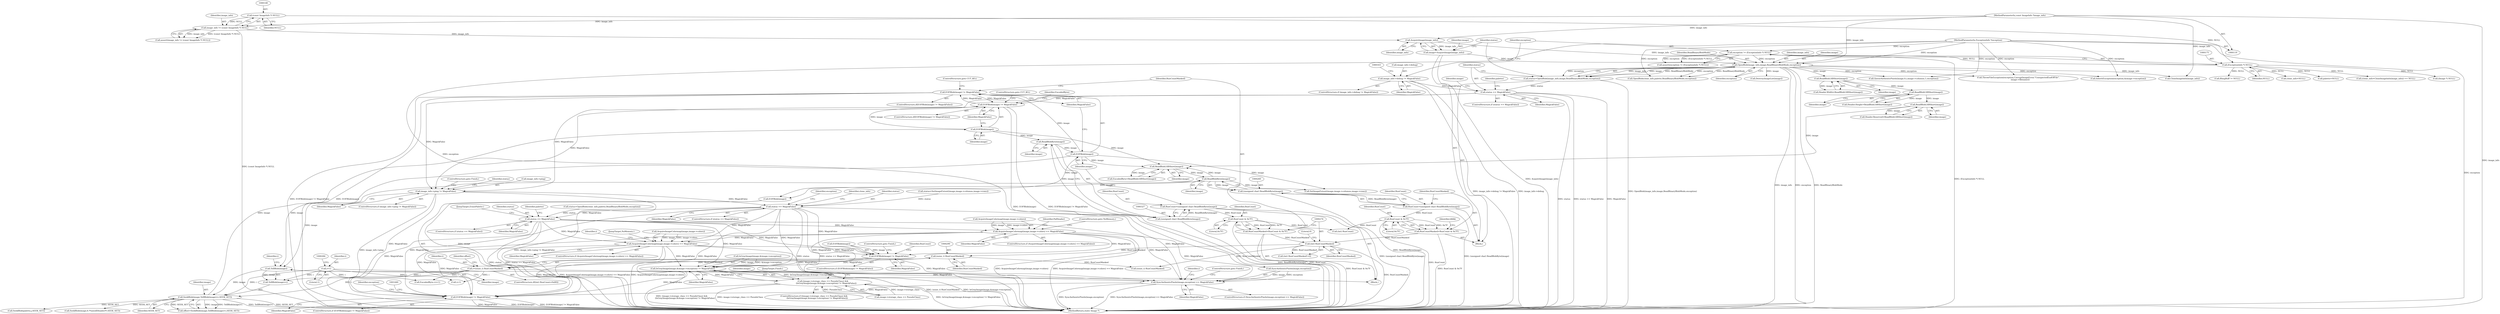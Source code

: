 digraph "0_ImageMagick_f6e9d0d9955e85bdd7540b251cd50d598dacc5e6_7@pointer" {
"1000426" [label="(Call,image_info->ping != MagickFalse)"];
"1000331" [label="(Call,EOFBlob(image) != MagickFalse)"];
"1000332" [label="(Call,EOFBlob(image))"];
"1000328" [label="(Call,ReadBlobByte(image))"];
"1000310" [label="(Call,EOFBlob(image))"];
"1000294" [label="(Call,SeekBlob(image,TellBlob(image)+i,SEEK_SET))"];
"1000297" [label="(Call,TellBlob(image))"];
"1000261" [label="(Call,ReadBlobByte(image))"];
"1000255" [label="(Call,ReadBlobLSBShort(image))"];
"1000229" [label="(Call,ReadBlobLSBShort(image))"];
"1000223" [label="(Call,ReadBlobLSBShort(image))"];
"1000217" [label="(Call,ReadBlobLSBShort(image))"];
"1000189" [label="(Call,OpenBlob(image_info,image,ReadBinaryBlobMode,exception))"];
"1000185" [label="(Call,AcquireImage(image_info))"];
"1000145" [label="(Call,image_info != (const ImageInfo *) NULL)"];
"1000120" [label="(MethodParameterIn,const ImageInfo *image_info)"];
"1000147" [label="(Call,(const ImageInfo *) NULL)"];
"1000183" [label="(Call,image=AcquireImage(image_info))"];
"1000172" [label="(Call,exception != (ExceptionInfo *) NULL)"];
"1000121" [label="(MethodParameterIn,ExceptionInfo *exception)"];
"1000174" [label="(Call,(ExceptionInfo *) NULL)"];
"1000287" [label="(Call,i=(ssize_t) RunCountMasked)"];
"1000289" [label="(Call,(ssize_t) RunCountMasked)"];
"1000273" [label="(Call,(int) RunCountMasked)"];
"1000263" [label="(Call,RunCountMasked=RunCount & 0x7F)"];
"1000265" [label="(Call,RunCount & 0x7F)"];
"1000257" [label="(Call,RunCount=(unsigned char) ReadBlobByte(image))"];
"1000259" [label="(Call,(unsigned char) ReadBlobByte(image))"];
"1000336" [label="(Call,RunCountMasked=RunCount & 0x7F)"];
"1000338" [label="(Call,RunCount & 0x7F)"];
"1000324" [label="(Call,RunCount=(unsigned char) ReadBlobByte(image))"];
"1000326" [label="(Call,(unsigned char) ReadBlobByte(image))"];
"1000278" [label="(Call,i=1)"];
"1000309" [label="(Call,EOFBlob(image) != MagickFalse)"];
"1000195" [label="(Call,status == MagickFalse)"];
"1000187" [label="(Call,status=OpenBlob(image_info,image,ReadBinaryBlobMode,exception))"];
"1000157" [label="(Call,image_info->debug != MagickFalse)"];
"1000443" [label="(Call,status == MagickFalse)"];
"1000618" [label="(Call,status == MagickFalse)"];
"1000747" [label="(Call,AcquireImageColormap(image,image->colors) == MagickFalse)"];
"1001010" [label="(Call,AcquireImageColormap(image,image->colors) == MagickFalse)"];
"1001205" [label="(Call,EOFBlob(image) != MagickFalse)"];
"1001242" [label="(Call,IsGrayImage(image,&image->exception) != MagickFalse)"];
"1001236" [label="(Call,(image->storage_class == PseudoClass) &&\n          (IsGrayImage(image,&image->exception) != MagickFalse))"];
"1001394" [label="(Call,SyncAuthenticPixels(image,exception) == MagickFalse)"];
"1001428" [label="(Call,EOFBlob(image) != MagickFalse)"];
"1000618" [label="(Call,status == MagickFalse)"];
"1000281" [label="(ControlStructure,if((int) RunCount<0x80))"];
"1000321" [label="(Call,(ssize_t) RunCountMasked)"];
"1001206" [label="(Call,EOFBlob(image))"];
"1001009" [label="(ControlStructure,if (AcquireImageColormap(image,image->colors) == MagickFalse))"];
"1000273" [label="(Call,(int) RunCountMasked)"];
"1000312" [label="(Identifier,MagickFalse)"];
"1000188" [label="(Identifier,status)"];
"1000622" [label="(JumpTarget,ErasePalette:)"];
"1000753" [label="(Identifier,MagickFalse)"];
"1001208" [label="(Identifier,MagickFalse)"];
"1001427" [label="(ControlStructure,if (EOFBlob(image) != MagickFalse))"];
"1000192" [label="(Identifier,ReadBinaryBlobMode)"];
"1001090" [label="(Call,SeekBlob(image,6 /*sizeof(Header)*/,SEEK_SET))"];
"1001010" [label="(Call,AcquireImageColormap(image,image->colors) == MagickFalse)"];
"1000183" [label="(Call,image=AcquireImage(image_info))"];
"1000425" [label="(ControlStructure,if (image_info->ping != MagickFalse))"];
"1000266" [label="(Identifier,RunCount)"];
"1000262" [label="(Identifier,image)"];
"1000219" [label="(Call,Header.Height=ReadBlobLSBShort(image))"];
"1001024" [label="(Identifier,i)"];
"1000443" [label="(Call,status == MagickFalse)"];
"1000291" [label="(Identifier,RunCountMasked)"];
"1000310" [label="(Call,EOFBlob(image))"];
"1001395" [label="(Call,SyncAuthenticPixels(image,exception))"];
"1001429" [label="(Call,EOFBlob(image))"];
"1000186" [label="(Identifier,image_info)"];
"1000194" [label="(ControlStructure,if (status == MagickFalse))"];
"1000445" [label="(Identifier,MagickFalse)"];
"1001348" [label="(Identifier,i)"];
"1000426" [label="(Call,image_info->ping != MagickFalse)"];
"1000257" [label="(Call,RunCount=(unsigned char) ReadBlobByte(image))"];
"1001399" [label="(ControlStructure,goto Finish;)"];
"1000208" [label="(Identifier,palette)"];
"1000300" [label="(Identifier,SEEK_SET)"];
"1000432" [label="(Call,status=SetImageExtent(image,image->columns,image->rows))"];
"1001209" [label="(ControlStructure,goto Finish;)"];
"1000309" [label="(Call,EOFBlob(image) != MagickFalse)"];
"1000328" [label="(Call,ReadBlobByte(image))"];
"1000287" [label="(Call,i=(ssize_t) RunCountMasked)"];
"1000172" [label="(Call,exception != (ExceptionInfo *) NULL)"];
"1000746" [label="(ControlStructure,if (AcquireImageColormap(image,image->colors) == MagickFalse))"];
"1000311" [label="(Identifier,image)"];
"1000256" [label="(Identifier,image)"];
"1000619" [label="(Identifier,status)"];
"1000230" [label="(Identifier,image)"];
"1000431" [label="(ControlStructure,goto Finish;)"];
"1000280" [label="(Literal,1)"];
"1000314" [label="(Call,EncodedByte-=i+1)"];
"1001237" [label="(Call,image->storage_class == PseudoClass)"];
"1000293" [label="(Identifier,offset)"];
"1001254" [label="(Identifier,image)"];
"1001446" [label="(MethodReturn,static Image *)"];
"1001428" [label="(Call,EOFBlob(image) != MagickFalse)"];
"1001242" [label="(Call,IsGrayImage(image,&image->exception) != MagickFalse)"];
"1000258" [label="(Identifier,RunCount)"];
"1000448" [label="(Identifier,exception)"];
"1000292" [label="(Call,offset=SeekBlob(image,TellBlob(image)+i,SEEK_SET))"];
"1000457" [label="(Call,(clone_info=CloneImageInfo(image_info)) == NULL)"];
"1000263" [label="(Call,RunCountMasked=RunCount & 0x7F)"];
"1000269" [label="(Identifier,ldblk)"];
"1000331" [label="(Call,EOFBlob(image) != MagickFalse)"];
"1000121" [label="(MethodParameterIn,ExceptionInfo *exception)"];
"1001394" [label="(Call,SyncAuthenticPixels(image,exception) == MagickFalse)"];
"1001243" [label="(Call,IsGrayImage(image,&image->exception))"];
"1000255" [label="(Call,ReadBlobLSBShort(image))"];
"1000335" [label="(ControlStructure,goto CUT_KO;)"];
"1000333" [label="(Identifier,image)"];
"1000459" [label="(Identifier,clone_info)"];
"1000747" [label="(Call,AcquireImageColormap(image,image->colors) == MagickFalse)"];
"1000200" [label="(Identifier,image)"];
"1000316" [label="(Call,i+1)"];
"1000324" [label="(Call,RunCount=(unsigned char) ReadBlobByte(image))"];
"1000289" [label="(Call,(ssize_t) RunCountMasked)"];
"1000223" [label="(Call,ReadBlobLSBShort(image))"];
"1000185" [label="(Call,AcquireImage(image_info))"];
"1000620" [label="(Identifier,MagickFalse)"];
"1001018" [label="(JumpTarget,NoMemory:)"];
"1000276" [label="(Literal,0)"];
"1000754" [label="(ControlStructure,goto NoMemory;)"];
"1000217" [label="(Call,ReadBlobLSBShort(image))"];
"1001249" [label="(Identifier,MagickFalse)"];
"1000204" [label="(Call,(Image *) NULL)"];
"1000294" [label="(Call,SeekBlob(image,TellBlob(image)+i,SEEK_SET))"];
"1000308" [label="(ControlStructure,if(EOFBlob(image) != MagickFalse))"];
"1000748" [label="(Call,AcquireImageColormap(image,image->colors))"];
"1000171" [label="(Call,assert(exception != (ExceptionInfo *) NULL))"];
"1000267" [label="(Literal,0x7F)"];
"1001204" [label="(ControlStructure,if (EOFBlob(image) != MagickFalse))"];
"1000288" [label="(Identifier,i)"];
"1001431" [label="(Identifier,MagickFalse)"];
"1000147" [label="(Call,(const ImageInfo *) NULL)"];
"1000149" [label="(Identifier,NULL)"];
"1000430" [label="(Identifier,MagickFalse)"];
"1000444" [label="(Identifier,status)"];
"1000190" [label="(Identifier,image_info)"];
"1000174" [label="(Call,(ExceptionInfo *) NULL)"];
"1000158" [label="(Call,image_info->debug)"];
"1000144" [label="(Call,assert(image_info != (const ImageInfo *) NULL))"];
"1000617" [label="(ControlStructure,if (status == MagickFalse))"];
"1000193" [label="(Identifier,exception)"];
"1000834" [label="(Call,SeekBlob(palette,j,SEEK_SET))"];
"1000272" [label="(Call,(int) RunCountMasked!=0)"];
"1000261" [label="(Call,ReadBlobByte(image))"];
"1000340" [label="(Literal,0x7F)"];
"1000295" [label="(Identifier,image)"];
"1000633" [label="(Identifier,palette)"];
"1000758" [label="(Identifier,PalHeader)"];
"1000329" [label="(Identifier,image)"];
"1000298" [label="(Identifier,image)"];
"1000447" [label="(Call,InheritException(exception,&image->exception))"];
"1000330" [label="(ControlStructure,if(EOFBlob(image) != MagickFalse))"];
"1000299" [label="(Identifier,i)"];
"1000176" [label="(Identifier,NULL)"];
"1000283" [label="(Call,(int) RunCount)"];
"1000210" [label="(Call,clone_info=NULL)"];
"1000264" [label="(Identifier,RunCountMasked)"];
"1001402" [label="(Call,BImgBuff != NULL)"];
"1000278" [label="(Call,i=1)"];
"1000120" [label="(MethodParameterIn,const ImageInfo *image_info)"];
"1001211" [label="(Identifier,RunCount)"];
"1000460" [label="(Call,CloneImageInfo(image_info))"];
"1000161" [label="(Identifier,MagickFalse)"];
"1001016" [label="(Identifier,MagickFalse)"];
"1000612" [label="(Call,OpenBlob(clone_info,palette,ReadBinaryBlobMode,exception))"];
"1000122" [label="(Block,)"];
"1000253" [label="(Call,EncodedByte=ReadBlobLSBShort(image))"];
"1000201" [label="(Call,DestroyImageList(image))"];
"1000296" [label="(Call,TellBlob(image)+i)"];
"1000145" [label="(Call,image_info != (const ImageInfo *) NULL)"];
"1000265" [label="(Call,RunCount & 0x7F)"];
"1000433" [label="(Identifier,status)"];
"1000313" [label="(ControlStructure,goto CUT_KO;)"];
"1000197" [label="(Identifier,MagickFalse)"];
"1000157" [label="(Call,image_info->debug != MagickFalse)"];
"1000442" [label="(ControlStructure,if (status == MagickFalse))"];
"1001433" [label="(Identifier,exception)"];
"1000337" [label="(Identifier,RunCountMasked)"];
"1000334" [label="(Identifier,MagickFalse)"];
"1000326" [label="(Call,(unsigned char) ReadBlobByte(image))"];
"1000187" [label="(Call,status=OpenBlob(image_info,image,ReadBinaryBlobMode,exception))"];
"1001236" [label="(Call,(image->storage_class == PseudoClass) &&\n          (IsGrayImage(image,&image->exception) != MagickFalse))"];
"1000427" [label="(Call,image_info->ping)"];
"1000184" [label="(Identifier,image)"];
"1001235" [label="(ControlStructure,if ((image->storage_class == PseudoClass) &&\n          (IsGrayImage(image,&image->exception) != MagickFalse)))"];
"1000218" [label="(Identifier,image)"];
"1001393" [label="(ControlStructure,if (SyncAuthenticPixels(image,exception) == MagickFalse))"];
"1000207" [label="(Call,palette=NULL)"];
"1000315" [label="(Identifier,EncodedByte)"];
"1001398" [label="(Identifier,MagickFalse)"];
"1000229" [label="(Call,ReadBlobLSBShort(image))"];
"1000336" [label="(Call,RunCountMasked=RunCount & 0x7F)"];
"1001352" [label="(Call,QueueAuthenticPixels(image,0,i,image->columns,1,exception))"];
"1000196" [label="(Identifier,status)"];
"1001205" [label="(Call,EOFBlob(image) != MagickFalse)"];
"1000189" [label="(Call,OpenBlob(image_info,image,ReadBinaryBlobMode,exception))"];
"1000225" [label="(Call,Header.Reserved=ReadBlobLSBShort(image))"];
"1000195" [label="(Call,status == MagickFalse)"];
"1000275" [label="(Identifier,RunCountMasked)"];
"1000259" [label="(Call,(unsigned char) ReadBlobByte(image))"];
"1000173" [label="(Identifier,exception)"];
"1000325" [label="(Identifier,RunCount)"];
"1000610" [label="(Call,status=OpenBlob(clone_info,palette,ReadBinaryBlobMode,exception))"];
"1001432" [label="(Call,ThrowFileException(exception,CorruptImageError,\"UnexpectedEndOfFile\",\n      image->filename))"];
"1000156" [label="(ControlStructure,if (image_info->debug != MagickFalse))"];
"1001011" [label="(Call,AcquireImageColormap(image,image->colors))"];
"1000224" [label="(Identifier,image)"];
"1000332" [label="(Call,EOFBlob(image))"];
"1000279" [label="(Identifier,i)"];
"1000297" [label="(Call,TellBlob(image))"];
"1000191" [label="(Identifier,image)"];
"1001400" [label="(JumpTarget,Finish:)"];
"1000339" [label="(Identifier,RunCount)"];
"1000146" [label="(Identifier,image_info)"];
"1000338" [label="(Call,RunCount & 0x7F)"];
"1000434" [label="(Call,SetImageExtent(image,image->columns,image->rows))"];
"1000213" [label="(Call,Header.Width=ReadBlobLSBShort(image))"];
"1000277" [label="(Block,)"];
"1000426" -> "1000425"  [label="AST: "];
"1000426" -> "1000430"  [label="CFG: "];
"1000427" -> "1000426"  [label="AST: "];
"1000430" -> "1000426"  [label="AST: "];
"1000431" -> "1000426"  [label="CFG: "];
"1000433" -> "1000426"  [label="CFG: "];
"1000426" -> "1001446"  [label="DDG: image_info->ping"];
"1000426" -> "1001446"  [label="DDG: image_info->ping != MagickFalse"];
"1000331" -> "1000426"  [label="DDG: MagickFalse"];
"1000309" -> "1000426"  [label="DDG: MagickFalse"];
"1000195" -> "1000426"  [label="DDG: MagickFalse"];
"1000426" -> "1000443"  [label="DDG: MagickFalse"];
"1000426" -> "1001428"  [label="DDG: MagickFalse"];
"1000331" -> "1000330"  [label="AST: "];
"1000331" -> "1000334"  [label="CFG: "];
"1000332" -> "1000331"  [label="AST: "];
"1000334" -> "1000331"  [label="AST: "];
"1000335" -> "1000331"  [label="CFG: "];
"1000337" -> "1000331"  [label="CFG: "];
"1000331" -> "1001446"  [label="DDG: EOFBlob(image) != MagickFalse"];
"1000331" -> "1001446"  [label="DDG: EOFBlob(image)"];
"1000331" -> "1000309"  [label="DDG: MagickFalse"];
"1000332" -> "1000331"  [label="DDG: image"];
"1000309" -> "1000331"  [label="DDG: MagickFalse"];
"1000332" -> "1000333"  [label="CFG: "];
"1000333" -> "1000332"  [label="AST: "];
"1000334" -> "1000332"  [label="CFG: "];
"1000332" -> "1000255"  [label="DDG: image"];
"1000332" -> "1000297"  [label="DDG: image"];
"1000328" -> "1000332"  [label="DDG: image"];
"1000332" -> "1000434"  [label="DDG: image"];
"1000332" -> "1001429"  [label="DDG: image"];
"1000328" -> "1000326"  [label="AST: "];
"1000328" -> "1000329"  [label="CFG: "];
"1000329" -> "1000328"  [label="AST: "];
"1000326" -> "1000328"  [label="CFG: "];
"1000328" -> "1000326"  [label="DDG: image"];
"1000310" -> "1000328"  [label="DDG: image"];
"1000310" -> "1000309"  [label="AST: "];
"1000310" -> "1000311"  [label="CFG: "];
"1000311" -> "1000310"  [label="AST: "];
"1000312" -> "1000310"  [label="CFG: "];
"1000310" -> "1000255"  [label="DDG: image"];
"1000310" -> "1000309"  [label="DDG: image"];
"1000294" -> "1000310"  [label="DDG: image"];
"1000294" -> "1000292"  [label="AST: "];
"1000294" -> "1000300"  [label="CFG: "];
"1000295" -> "1000294"  [label="AST: "];
"1000296" -> "1000294"  [label="AST: "];
"1000300" -> "1000294"  [label="AST: "];
"1000292" -> "1000294"  [label="CFG: "];
"1000294" -> "1001446"  [label="DDG: TellBlob(image)+i"];
"1000294" -> "1001446"  [label="DDG: SEEK_SET"];
"1000294" -> "1000292"  [label="DDG: image"];
"1000294" -> "1000292"  [label="DDG: TellBlob(image)+i"];
"1000294" -> "1000292"  [label="DDG: SEEK_SET"];
"1000297" -> "1000294"  [label="DDG: image"];
"1000287" -> "1000294"  [label="DDG: i"];
"1000278" -> "1000294"  [label="DDG: i"];
"1000294" -> "1000834"  [label="DDG: SEEK_SET"];
"1000294" -> "1001090"  [label="DDG: SEEK_SET"];
"1000297" -> "1000296"  [label="AST: "];
"1000297" -> "1000298"  [label="CFG: "];
"1000298" -> "1000297"  [label="AST: "];
"1000299" -> "1000297"  [label="CFG: "];
"1000297" -> "1000296"  [label="DDG: image"];
"1000261" -> "1000297"  [label="DDG: image"];
"1000261" -> "1000259"  [label="AST: "];
"1000261" -> "1000262"  [label="CFG: "];
"1000262" -> "1000261"  [label="AST: "];
"1000259" -> "1000261"  [label="CFG: "];
"1000261" -> "1000255"  [label="DDG: image"];
"1000261" -> "1000259"  [label="DDG: image"];
"1000255" -> "1000261"  [label="DDG: image"];
"1000261" -> "1000434"  [label="DDG: image"];
"1000261" -> "1001429"  [label="DDG: image"];
"1000255" -> "1000253"  [label="AST: "];
"1000255" -> "1000256"  [label="CFG: "];
"1000256" -> "1000255"  [label="AST: "];
"1000253" -> "1000255"  [label="CFG: "];
"1000255" -> "1000253"  [label="DDG: image"];
"1000229" -> "1000255"  [label="DDG: image"];
"1000229" -> "1000225"  [label="AST: "];
"1000229" -> "1000230"  [label="CFG: "];
"1000230" -> "1000229"  [label="AST: "];
"1000225" -> "1000229"  [label="CFG: "];
"1000229" -> "1000225"  [label="DDG: image"];
"1000223" -> "1000229"  [label="DDG: image"];
"1000223" -> "1000219"  [label="AST: "];
"1000223" -> "1000224"  [label="CFG: "];
"1000224" -> "1000223"  [label="AST: "];
"1000219" -> "1000223"  [label="CFG: "];
"1000223" -> "1000219"  [label="DDG: image"];
"1000217" -> "1000223"  [label="DDG: image"];
"1000217" -> "1000213"  [label="AST: "];
"1000217" -> "1000218"  [label="CFG: "];
"1000218" -> "1000217"  [label="AST: "];
"1000213" -> "1000217"  [label="CFG: "];
"1000217" -> "1000213"  [label="DDG: image"];
"1000189" -> "1000217"  [label="DDG: image"];
"1000189" -> "1000187"  [label="AST: "];
"1000189" -> "1000193"  [label="CFG: "];
"1000190" -> "1000189"  [label="AST: "];
"1000191" -> "1000189"  [label="AST: "];
"1000192" -> "1000189"  [label="AST: "];
"1000193" -> "1000189"  [label="AST: "];
"1000187" -> "1000189"  [label="CFG: "];
"1000189" -> "1001446"  [label="DDG: image_info"];
"1000189" -> "1001446"  [label="DDG: exception"];
"1000189" -> "1001446"  [label="DDG: ReadBinaryBlobMode"];
"1000189" -> "1000187"  [label="DDG: image_info"];
"1000189" -> "1000187"  [label="DDG: image"];
"1000189" -> "1000187"  [label="DDG: ReadBinaryBlobMode"];
"1000189" -> "1000187"  [label="DDG: exception"];
"1000185" -> "1000189"  [label="DDG: image_info"];
"1000120" -> "1000189"  [label="DDG: image_info"];
"1000183" -> "1000189"  [label="DDG: image"];
"1000172" -> "1000189"  [label="DDG: exception"];
"1000121" -> "1000189"  [label="DDG: exception"];
"1000189" -> "1000201"  [label="DDG: image"];
"1000189" -> "1000447"  [label="DDG: exception"];
"1000189" -> "1000460"  [label="DDG: image_info"];
"1000189" -> "1000612"  [label="DDG: ReadBinaryBlobMode"];
"1000189" -> "1000612"  [label="DDG: exception"];
"1000189" -> "1001352"  [label="DDG: exception"];
"1000189" -> "1001432"  [label="DDG: exception"];
"1000185" -> "1000183"  [label="AST: "];
"1000185" -> "1000186"  [label="CFG: "];
"1000186" -> "1000185"  [label="AST: "];
"1000183" -> "1000185"  [label="CFG: "];
"1000185" -> "1000183"  [label="DDG: image_info"];
"1000145" -> "1000185"  [label="DDG: image_info"];
"1000120" -> "1000185"  [label="DDG: image_info"];
"1000145" -> "1000144"  [label="AST: "];
"1000145" -> "1000147"  [label="CFG: "];
"1000146" -> "1000145"  [label="AST: "];
"1000147" -> "1000145"  [label="AST: "];
"1000144" -> "1000145"  [label="CFG: "];
"1000145" -> "1001446"  [label="DDG: (const ImageInfo *) NULL"];
"1000145" -> "1000144"  [label="DDG: image_info"];
"1000145" -> "1000144"  [label="DDG: (const ImageInfo *) NULL"];
"1000120" -> "1000145"  [label="DDG: image_info"];
"1000147" -> "1000145"  [label="DDG: NULL"];
"1000120" -> "1000119"  [label="AST: "];
"1000120" -> "1001446"  [label="DDG: image_info"];
"1000120" -> "1000460"  [label="DDG: image_info"];
"1000147" -> "1000149"  [label="CFG: "];
"1000148" -> "1000147"  [label="AST: "];
"1000149" -> "1000147"  [label="AST: "];
"1000147" -> "1000174"  [label="DDG: NULL"];
"1000183" -> "1000122"  [label="AST: "];
"1000184" -> "1000183"  [label="AST: "];
"1000188" -> "1000183"  [label="CFG: "];
"1000183" -> "1001446"  [label="DDG: AcquireImage(image_info)"];
"1000172" -> "1000171"  [label="AST: "];
"1000172" -> "1000174"  [label="CFG: "];
"1000173" -> "1000172"  [label="AST: "];
"1000174" -> "1000172"  [label="AST: "];
"1000171" -> "1000172"  [label="CFG: "];
"1000172" -> "1001446"  [label="DDG: (ExceptionInfo *) NULL"];
"1000172" -> "1000171"  [label="DDG: exception"];
"1000172" -> "1000171"  [label="DDG: (ExceptionInfo *) NULL"];
"1000121" -> "1000172"  [label="DDG: exception"];
"1000174" -> "1000172"  [label="DDG: NULL"];
"1000121" -> "1000119"  [label="AST: "];
"1000121" -> "1001446"  [label="DDG: exception"];
"1000121" -> "1000447"  [label="DDG: exception"];
"1000121" -> "1000612"  [label="DDG: exception"];
"1000121" -> "1001352"  [label="DDG: exception"];
"1000121" -> "1001395"  [label="DDG: exception"];
"1000121" -> "1001432"  [label="DDG: exception"];
"1000174" -> "1000176"  [label="CFG: "];
"1000175" -> "1000174"  [label="AST: "];
"1000176" -> "1000174"  [label="AST: "];
"1000174" -> "1000204"  [label="DDG: NULL"];
"1000174" -> "1000207"  [label="DDG: NULL"];
"1000174" -> "1000210"  [label="DDG: NULL"];
"1000174" -> "1000457"  [label="DDG: NULL"];
"1000174" -> "1001402"  [label="DDG: NULL"];
"1000287" -> "1000281"  [label="AST: "];
"1000287" -> "1000289"  [label="CFG: "];
"1000288" -> "1000287"  [label="AST: "];
"1000289" -> "1000287"  [label="AST: "];
"1000293" -> "1000287"  [label="CFG: "];
"1000287" -> "1001446"  [label="DDG: (ssize_t) RunCountMasked"];
"1000289" -> "1000287"  [label="DDG: RunCountMasked"];
"1000287" -> "1000296"  [label="DDG: i"];
"1000287" -> "1000314"  [label="DDG: i"];
"1000287" -> "1000316"  [label="DDG: i"];
"1000289" -> "1000291"  [label="CFG: "];
"1000290" -> "1000289"  [label="AST: "];
"1000291" -> "1000289"  [label="AST: "];
"1000273" -> "1000289"  [label="DDG: RunCountMasked"];
"1000289" -> "1000321"  [label="DDG: RunCountMasked"];
"1000273" -> "1000272"  [label="AST: "];
"1000273" -> "1000275"  [label="CFG: "];
"1000274" -> "1000273"  [label="AST: "];
"1000275" -> "1000273"  [label="AST: "];
"1000276" -> "1000273"  [label="CFG: "];
"1000273" -> "1001446"  [label="DDG: RunCountMasked"];
"1000273" -> "1000272"  [label="DDG: RunCountMasked"];
"1000263" -> "1000273"  [label="DDG: RunCountMasked"];
"1000336" -> "1000273"  [label="DDG: RunCountMasked"];
"1000273" -> "1000321"  [label="DDG: RunCountMasked"];
"1000263" -> "1000122"  [label="AST: "];
"1000263" -> "1000265"  [label="CFG: "];
"1000264" -> "1000263"  [label="AST: "];
"1000265" -> "1000263"  [label="AST: "];
"1000269" -> "1000263"  [label="CFG: "];
"1000263" -> "1001446"  [label="DDG: RunCount & 0x7F"];
"1000265" -> "1000263"  [label="DDG: RunCount"];
"1000265" -> "1000263"  [label="DDG: 0x7F"];
"1000265" -> "1000267"  [label="CFG: "];
"1000266" -> "1000265"  [label="AST: "];
"1000267" -> "1000265"  [label="AST: "];
"1000265" -> "1001446"  [label="DDG: RunCount"];
"1000257" -> "1000265"  [label="DDG: RunCount"];
"1000265" -> "1000283"  [label="DDG: RunCount"];
"1000257" -> "1000122"  [label="AST: "];
"1000257" -> "1000259"  [label="CFG: "];
"1000258" -> "1000257"  [label="AST: "];
"1000259" -> "1000257"  [label="AST: "];
"1000264" -> "1000257"  [label="CFG: "];
"1000257" -> "1001446"  [label="DDG: (unsigned char) ReadBlobByte(image)"];
"1000259" -> "1000257"  [label="DDG: ReadBlobByte(image)"];
"1000260" -> "1000259"  [label="AST: "];
"1000259" -> "1001446"  [label="DDG: ReadBlobByte(image)"];
"1000336" -> "1000277"  [label="AST: "];
"1000336" -> "1000338"  [label="CFG: "];
"1000337" -> "1000336"  [label="AST: "];
"1000338" -> "1000336"  [label="AST: "];
"1000274" -> "1000336"  [label="CFG: "];
"1000336" -> "1001446"  [label="DDG: RunCount & 0x7F"];
"1000338" -> "1000336"  [label="DDG: RunCount"];
"1000338" -> "1000336"  [label="DDG: 0x7F"];
"1000338" -> "1000340"  [label="CFG: "];
"1000339" -> "1000338"  [label="AST: "];
"1000340" -> "1000338"  [label="AST: "];
"1000338" -> "1001446"  [label="DDG: RunCount"];
"1000338" -> "1000283"  [label="DDG: RunCount"];
"1000324" -> "1000338"  [label="DDG: RunCount"];
"1000324" -> "1000277"  [label="AST: "];
"1000324" -> "1000326"  [label="CFG: "];
"1000325" -> "1000324"  [label="AST: "];
"1000326" -> "1000324"  [label="AST: "];
"1000333" -> "1000324"  [label="CFG: "];
"1000324" -> "1001446"  [label="DDG: (unsigned char) ReadBlobByte(image)"];
"1000326" -> "1000324"  [label="DDG: ReadBlobByte(image)"];
"1000327" -> "1000326"  [label="AST: "];
"1000326" -> "1001446"  [label="DDG: ReadBlobByte(image)"];
"1000278" -> "1000277"  [label="AST: "];
"1000278" -> "1000280"  [label="CFG: "];
"1000279" -> "1000278"  [label="AST: "];
"1000280" -> "1000278"  [label="AST: "];
"1000284" -> "1000278"  [label="CFG: "];
"1000278" -> "1000296"  [label="DDG: i"];
"1000278" -> "1000314"  [label="DDG: i"];
"1000278" -> "1000316"  [label="DDG: i"];
"1000309" -> "1000308"  [label="AST: "];
"1000309" -> "1000312"  [label="CFG: "];
"1000312" -> "1000309"  [label="AST: "];
"1000313" -> "1000309"  [label="CFG: "];
"1000315" -> "1000309"  [label="CFG: "];
"1000309" -> "1001446"  [label="DDG: EOFBlob(image)"];
"1000309" -> "1001446"  [label="DDG: EOFBlob(image) != MagickFalse"];
"1000195" -> "1000309"  [label="DDG: MagickFalse"];
"1000195" -> "1000194"  [label="AST: "];
"1000195" -> "1000197"  [label="CFG: "];
"1000196" -> "1000195"  [label="AST: "];
"1000197" -> "1000195"  [label="AST: "];
"1000200" -> "1000195"  [label="CFG: "];
"1000208" -> "1000195"  [label="CFG: "];
"1000195" -> "1001446"  [label="DDG: status == MagickFalse"];
"1000195" -> "1001446"  [label="DDG: MagickFalse"];
"1000195" -> "1001446"  [label="DDG: status"];
"1000187" -> "1000195"  [label="DDG: status"];
"1000157" -> "1000195"  [label="DDG: MagickFalse"];
"1000187" -> "1000122"  [label="AST: "];
"1000188" -> "1000187"  [label="AST: "];
"1000196" -> "1000187"  [label="CFG: "];
"1000187" -> "1001446"  [label="DDG: OpenBlob(image_info,image,ReadBinaryBlobMode,exception)"];
"1000157" -> "1000156"  [label="AST: "];
"1000157" -> "1000161"  [label="CFG: "];
"1000158" -> "1000157"  [label="AST: "];
"1000161" -> "1000157"  [label="AST: "];
"1000163" -> "1000157"  [label="CFG: "];
"1000173" -> "1000157"  [label="CFG: "];
"1000157" -> "1001446"  [label="DDG: image_info->debug != MagickFalse"];
"1000157" -> "1001446"  [label="DDG: image_info->debug"];
"1000443" -> "1000442"  [label="AST: "];
"1000443" -> "1000445"  [label="CFG: "];
"1000444" -> "1000443"  [label="AST: "];
"1000445" -> "1000443"  [label="AST: "];
"1000448" -> "1000443"  [label="CFG: "];
"1000459" -> "1000443"  [label="CFG: "];
"1000443" -> "1001446"  [label="DDG: status == MagickFalse"];
"1000443" -> "1001446"  [label="DDG: MagickFalse"];
"1000443" -> "1001446"  [label="DDG: status"];
"1000432" -> "1000443"  [label="DDG: status"];
"1000443" -> "1000618"  [label="DDG: MagickFalse"];
"1000443" -> "1001010"  [label="DDG: MagickFalse"];
"1000443" -> "1001205"  [label="DDG: MagickFalse"];
"1000443" -> "1001242"  [label="DDG: MagickFalse"];
"1000443" -> "1001394"  [label="DDG: MagickFalse"];
"1000443" -> "1001428"  [label="DDG: MagickFalse"];
"1000618" -> "1000617"  [label="AST: "];
"1000618" -> "1000620"  [label="CFG: "];
"1000619" -> "1000618"  [label="AST: "];
"1000620" -> "1000618"  [label="AST: "];
"1000622" -> "1000618"  [label="CFG: "];
"1000633" -> "1000618"  [label="CFG: "];
"1000618" -> "1001446"  [label="DDG: status == MagickFalse"];
"1000618" -> "1001446"  [label="DDG: status"];
"1000610" -> "1000618"  [label="DDG: status"];
"1000618" -> "1000747"  [label="DDG: MagickFalse"];
"1000618" -> "1001010"  [label="DDG: MagickFalse"];
"1000618" -> "1001205"  [label="DDG: MagickFalse"];
"1000618" -> "1001242"  [label="DDG: MagickFalse"];
"1000618" -> "1001394"  [label="DDG: MagickFalse"];
"1000618" -> "1001428"  [label="DDG: MagickFalse"];
"1000747" -> "1000746"  [label="AST: "];
"1000747" -> "1000753"  [label="CFG: "];
"1000748" -> "1000747"  [label="AST: "];
"1000753" -> "1000747"  [label="AST: "];
"1000754" -> "1000747"  [label="CFG: "];
"1000758" -> "1000747"  [label="CFG: "];
"1000747" -> "1001446"  [label="DDG: AcquireImageColormap(image,image->colors)"];
"1000747" -> "1001446"  [label="DDG: AcquireImageColormap(image,image->colors) == MagickFalse"];
"1000748" -> "1000747"  [label="DDG: image"];
"1000748" -> "1000747"  [label="DDG: image->colors"];
"1000747" -> "1001010"  [label="DDG: MagickFalse"];
"1000747" -> "1001205"  [label="DDG: MagickFalse"];
"1000747" -> "1001242"  [label="DDG: MagickFalse"];
"1000747" -> "1001394"  [label="DDG: MagickFalse"];
"1000747" -> "1001428"  [label="DDG: MagickFalse"];
"1001010" -> "1001009"  [label="AST: "];
"1001010" -> "1001016"  [label="CFG: "];
"1001011" -> "1001010"  [label="AST: "];
"1001016" -> "1001010"  [label="AST: "];
"1001018" -> "1001010"  [label="CFG: "];
"1001024" -> "1001010"  [label="CFG: "];
"1001010" -> "1001446"  [label="DDG: AcquireImageColormap(image,image->colors)"];
"1001010" -> "1001446"  [label="DDG: AcquireImageColormap(image,image->colors) == MagickFalse"];
"1001011" -> "1001010"  [label="DDG: image"];
"1001011" -> "1001010"  [label="DDG: image->colors"];
"1001010" -> "1001205"  [label="DDG: MagickFalse"];
"1001010" -> "1001242"  [label="DDG: MagickFalse"];
"1001010" -> "1001394"  [label="DDG: MagickFalse"];
"1001010" -> "1001428"  [label="DDG: MagickFalse"];
"1001205" -> "1001204"  [label="AST: "];
"1001205" -> "1001208"  [label="CFG: "];
"1001206" -> "1001205"  [label="AST: "];
"1001208" -> "1001205"  [label="AST: "];
"1001209" -> "1001205"  [label="CFG: "];
"1001211" -> "1001205"  [label="CFG: "];
"1001206" -> "1001205"  [label="DDG: image"];
"1001205" -> "1001242"  [label="DDG: MagickFalse"];
"1001205" -> "1001394"  [label="DDG: MagickFalse"];
"1001205" -> "1001428"  [label="DDG: MagickFalse"];
"1001242" -> "1001236"  [label="AST: "];
"1001242" -> "1001249"  [label="CFG: "];
"1001243" -> "1001242"  [label="AST: "];
"1001249" -> "1001242"  [label="AST: "];
"1001236" -> "1001242"  [label="CFG: "];
"1001242" -> "1001446"  [label="DDG: IsGrayImage(image,&image->exception)"];
"1001242" -> "1001236"  [label="DDG: IsGrayImage(image,&image->exception)"];
"1001242" -> "1001236"  [label="DDG: MagickFalse"];
"1001243" -> "1001242"  [label="DDG: image"];
"1001243" -> "1001242"  [label="DDG: &image->exception"];
"1001242" -> "1001394"  [label="DDG: MagickFalse"];
"1001242" -> "1001428"  [label="DDG: MagickFalse"];
"1001236" -> "1001235"  [label="AST: "];
"1001236" -> "1001237"  [label="CFG: "];
"1001237" -> "1001236"  [label="AST: "];
"1001254" -> "1001236"  [label="CFG: "];
"1001400" -> "1001236"  [label="CFG: "];
"1001236" -> "1001446"  [label="DDG: image->storage_class == PseudoClass"];
"1001236" -> "1001446"  [label="DDG: IsGrayImage(image,&image->exception) != MagickFalse"];
"1001236" -> "1001446"  [label="DDG: (image->storage_class == PseudoClass) &&\n          (IsGrayImage(image,&image->exception) != MagickFalse)"];
"1001237" -> "1001236"  [label="DDG: image->storage_class"];
"1001237" -> "1001236"  [label="DDG: PseudoClass"];
"1001394" -> "1001393"  [label="AST: "];
"1001394" -> "1001398"  [label="CFG: "];
"1001395" -> "1001394"  [label="AST: "];
"1001398" -> "1001394"  [label="AST: "];
"1001399" -> "1001394"  [label="CFG: "];
"1001348" -> "1001394"  [label="CFG: "];
"1001394" -> "1001446"  [label="DDG: SyncAuthenticPixels(image,exception) == MagickFalse"];
"1001394" -> "1001446"  [label="DDG: SyncAuthenticPixels(image,exception)"];
"1001395" -> "1001394"  [label="DDG: image"];
"1001395" -> "1001394"  [label="DDG: exception"];
"1001394" -> "1001428"  [label="DDG: MagickFalse"];
"1001428" -> "1001427"  [label="AST: "];
"1001428" -> "1001431"  [label="CFG: "];
"1001429" -> "1001428"  [label="AST: "];
"1001431" -> "1001428"  [label="AST: "];
"1001433" -> "1001428"  [label="CFG: "];
"1001440" -> "1001428"  [label="CFG: "];
"1001428" -> "1001446"  [label="DDG: EOFBlob(image)"];
"1001428" -> "1001446"  [label="DDG: EOFBlob(image) != MagickFalse"];
"1001428" -> "1001446"  [label="DDG: MagickFalse"];
"1001429" -> "1001428"  [label="DDG: image"];
}
